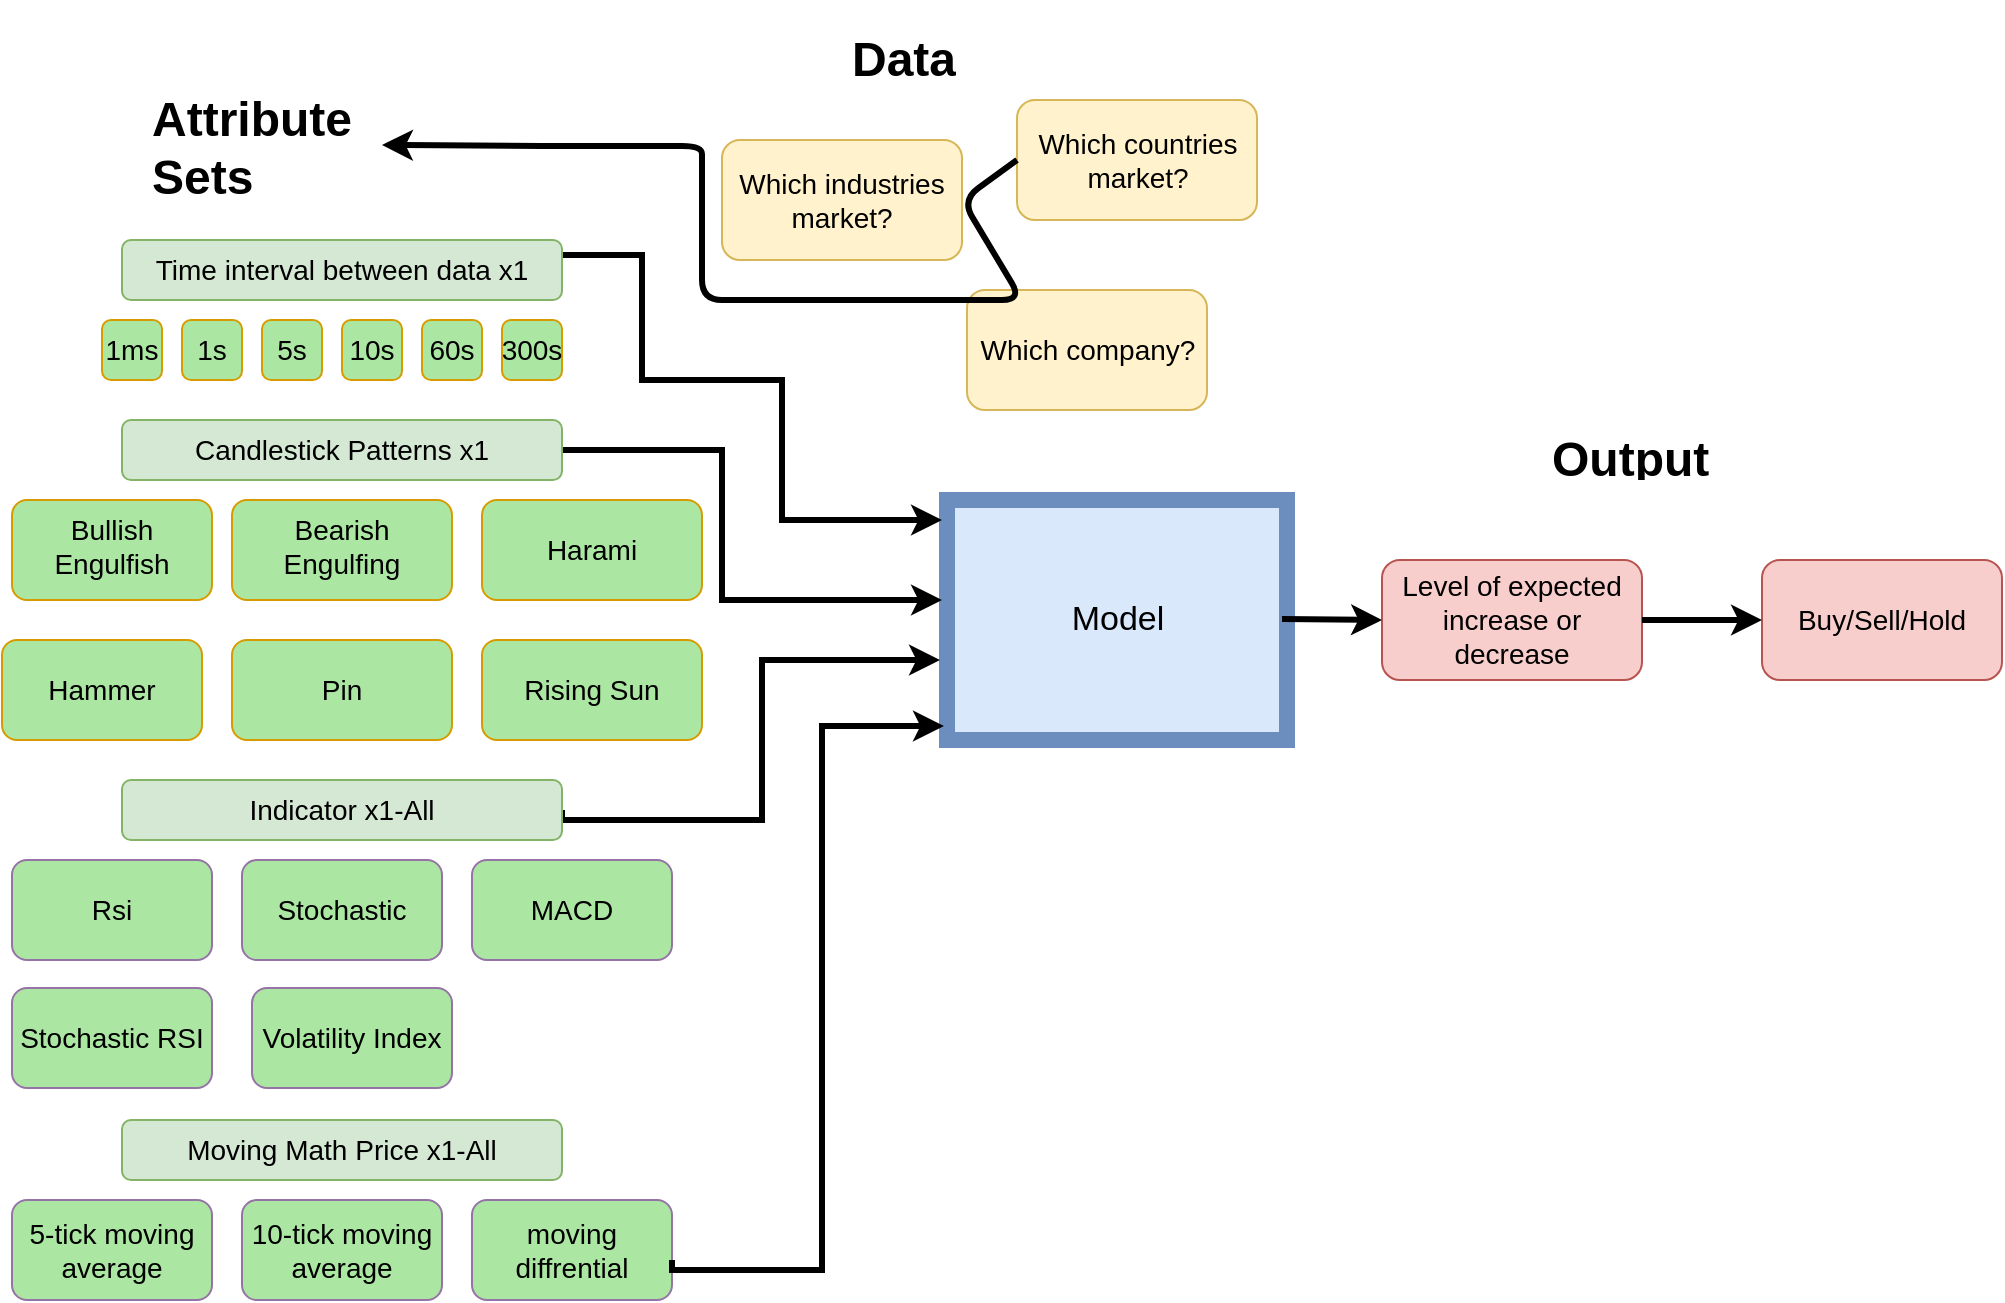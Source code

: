 <mxfile version="12.9.9" type="device"><diagram id="ENgEgf6jvErZ9fckv5TO" name="Page-1"><mxGraphModel dx="2249" dy="794" grid="1" gridSize="10" guides="1" tooltips="1" connect="1" arrows="1" fold="1" page="1" pageScale="1" pageWidth="827" pageHeight="1169" math="0" shadow="0"><root><mxCell id="0"/><mxCell id="1" parent="0"/><mxCell id="BSHSc1zeV63ND--Ax8kW-1" value="&lt;font style=&quot;font-size: 17px&quot;&gt;Model&lt;/font&gt;" style="rounded=0;whiteSpace=wrap;html=1;fillColor=#dae8fc;strokeColor=#6c8ebf;strokeWidth=8;" parent="1" vertex="1"><mxGeometry x="282.5" y="280" width="170" height="120" as="geometry"/></mxCell><mxCell id="BSHSc1zeV63ND--Ax8kW-3" value="&lt;font style=&quot;font-size: 14px&quot;&gt;Level of expected increase or decrease&lt;/font&gt;" style="rounded=1;whiteSpace=wrap;html=1;fillColor=#f8cecc;strokeColor=#b85450;" parent="1" vertex="1"><mxGeometry x="500" y="310" width="130" height="60" as="geometry"/></mxCell><mxCell id="BSHSc1zeV63ND--Ax8kW-4" value="&lt;font style=&quot;font-size: 14px&quot;&gt;Buy/Sell/Hold&lt;/font&gt;" style="rounded=1;whiteSpace=wrap;html=1;fillColor=#f8cecc;strokeColor=#b85450;" parent="1" vertex="1"><mxGeometry x="690" y="310" width="120" height="60" as="geometry"/></mxCell><mxCell id="BSHSc1zeV63ND--Ax8kW-10" value="&lt;h1&gt;Output&lt;/h1&gt;" style="text;html=1;strokeColor=none;fillColor=none;spacing=5;spacingTop=-20;whiteSpace=wrap;overflow=hidden;rounded=0;" parent="1" vertex="1"><mxGeometry x="580" y="240" width="115" height="30" as="geometry"/></mxCell><mxCell id="BSHSc1zeV63ND--Ax8kW-11" value="&lt;h1&gt;Data&lt;/h1&gt;" style="text;html=1;strokeColor=none;fillColor=none;spacing=5;spacingTop=-20;whiteSpace=wrap;overflow=hidden;rounded=0;" parent="1" vertex="1"><mxGeometry x="230" y="40" width="115" height="30" as="geometry"/></mxCell><mxCell id="BSHSc1zeV63ND--Ax8kW-14" value="&lt;font style=&quot;font-size: 14px&quot;&gt;Which countries market?&lt;/font&gt;" style="rounded=1;whiteSpace=wrap;html=1;fillColor=#fff2cc;strokeColor=#d6b656;" parent="1" vertex="1"><mxGeometry x="317.5" y="80" width="120" height="60" as="geometry"/></mxCell><mxCell id="BSHSc1zeV63ND--Ax8kW-15" value="&lt;font style=&quot;font-size: 14px&quot;&gt;Which industries market?&lt;/font&gt;" style="rounded=1;whiteSpace=wrap;html=1;fillColor=#fff2cc;strokeColor=#d6b656;" parent="1" vertex="1"><mxGeometry x="170" y="100" width="120" height="60" as="geometry"/></mxCell><mxCell id="BSHSc1zeV63ND--Ax8kW-16" value="&lt;font style=&quot;font-size: 14px&quot;&gt;Which company?&lt;/font&gt;" style="rounded=1;whiteSpace=wrap;html=1;fillColor=#fff2cc;strokeColor=#d6b656;" parent="1" vertex="1"><mxGeometry x="292.5" y="175" width="120" height="60" as="geometry"/></mxCell><mxCell id="BSHSc1zeV63ND--Ax8kW-17" value="" style="endArrow=classic;html=1;strokeWidth=3;exitX=0;exitY=0.5;exitDx=0;exitDy=0;entryX=1;entryY=0.5;entryDx=0;entryDy=0;" parent="1" target="BSHSc1zeV63ND--Ax8kW-19" edge="1" source="BSHSc1zeV63ND--Ax8kW-14"><mxGeometry width="50" height="50" relative="1" as="geometry"><mxPoint x="375" y="120" as="sourcePoint"/><mxPoint x="-10" y="120" as="targetPoint"/><Array as="points"><mxPoint x="290" y="130"/><mxPoint x="320" y="180"/><mxPoint x="260" y="180"/><mxPoint x="160" y="180"/><mxPoint x="160" y="119"/><mxPoint x="160" y="103"/><mxPoint x="90" y="103"/></Array></mxGeometry></mxCell><mxCell id="BSHSc1zeV63ND--Ax8kW-19" value="&lt;h1&gt;Attribute Sets&lt;/h1&gt;" style="text;html=1;strokeColor=none;fillColor=none;spacing=5;spacingTop=-20;whiteSpace=wrap;overflow=hidden;rounded=0;" parent="1" vertex="1"><mxGeometry x="-120" y="70" width="120" height="65" as="geometry"/></mxCell><mxCell id="BSHSc1zeV63ND--Ax8kW-31" value="" style="edgeStyle=orthogonalEdgeStyle;rounded=0;orthogonalLoop=1;jettySize=auto;html=1;strokeWidth=3;exitX=1;exitY=0.25;exitDx=0;exitDy=0;" parent="1" source="BSHSc1zeV63ND--Ax8kW-20" edge="1"><mxGeometry relative="1" as="geometry"><mxPoint x="70" y="215" as="sourcePoint"/><mxPoint x="280" y="290" as="targetPoint"/><Array as="points"><mxPoint x="130" y="158"/><mxPoint x="130" y="220"/><mxPoint x="200" y="220"/><mxPoint x="200" y="290"/></Array></mxGeometry></mxCell><mxCell id="BSHSc1zeV63ND--Ax8kW-20" value="&lt;font style=&quot;font-size: 14px&quot;&gt;Time interval between data x1&lt;/font&gt;" style="rounded=1;whiteSpace=wrap;html=1;fillColor=#d5e8d4;strokeColor=#82b366;" parent="1" vertex="1"><mxGeometry x="-130" y="150" width="220" height="30" as="geometry"/></mxCell><mxCell id="BSHSc1zeV63ND--Ax8kW-21" value="&lt;font style=&quot;font-size: 14px&quot;&gt;1ms&lt;/font&gt;" style="rounded=1;whiteSpace=wrap;html=1;fillColor=#ABE7A2;strokeColor=#d79b00;" parent="1" vertex="1"><mxGeometry x="-140" y="190" width="30" height="30" as="geometry"/></mxCell><mxCell id="BSHSc1zeV63ND--Ax8kW-22" value="&lt;font style=&quot;font-size: 14px&quot;&gt;1s&lt;/font&gt;&lt;span style=&quot;color: rgba(0 , 0 , 0 , 0) ; font-family: monospace ; font-size: 0px ; white-space: nowrap&quot;&gt;%3CmxGraphModel%3E%3Croot%3E%3CmxCell%20id%3D%220%22%2F%3E%3CmxCell%20id%3D%221%22%20parent%3D%220%22%2F%3E%3CmxCell%20id%3D%222%22%20value%3D%22%26lt%3Bfont%20style%3D%26quot%3Bfont-size%3A%2014px%26quot%3B%26gt%3B1ms%26lt%3B%2Ffont%26gt%3B%22%20style%3D%22rounded%3D1%3BwhiteSpace%3Dwrap%3Bhtml%3D1%3BfillColor%3D%23ADFFCB%3BstrokeColor%3D%23d79b00%3B%22%20vertex%3D%221%22%20parent%3D%221%22%3E%3CmxGeometry%20x%3D%22-150%22%20y%3D%22240%22%20width%3D%2230%22%20height%3D%2230%22%20as%3D%22geometry%22%2F%3E%3C%2FmxCell%3E%3C%2Froot%3E%3C%2FmxGraphModel%3E&lt;/span&gt;" style="rounded=1;whiteSpace=wrap;html=1;fillColor=#ABE7A2;strokeColor=#d79b00;" parent="1" vertex="1"><mxGeometry x="-100" y="190" width="30" height="30" as="geometry"/></mxCell><mxCell id="BSHSc1zeV63ND--Ax8kW-23" value="&lt;span style=&quot;font-size: 14px&quot;&gt;5s&lt;/span&gt;" style="rounded=1;whiteSpace=wrap;html=1;fillColor=#ABE7A2;strokeColor=#d79b00;" parent="1" vertex="1"><mxGeometry x="-60" y="190" width="30" height="30" as="geometry"/></mxCell><mxCell id="BSHSc1zeV63ND--Ax8kW-24" value="&lt;span style=&quot;font-size: 14px&quot;&gt;10s&lt;/span&gt;" style="rounded=1;whiteSpace=wrap;html=1;fillColor=#ABE7A2;strokeColor=#d79b00;" parent="1" vertex="1"><mxGeometry x="-20" y="190" width="30" height="30" as="geometry"/></mxCell><mxCell id="BSHSc1zeV63ND--Ax8kW-25" value="&lt;span style=&quot;font-size: 14px&quot;&gt;60s&lt;/span&gt;" style="rounded=1;whiteSpace=wrap;html=1;fillColor=#ABE7A2;strokeColor=#d79b00;" parent="1" vertex="1"><mxGeometry x="20" y="190" width="30" height="30" as="geometry"/></mxCell><mxCell id="BSHSc1zeV63ND--Ax8kW-26" value="&lt;span style=&quot;font-size: 14px&quot;&gt;300s&lt;/span&gt;" style="rounded=1;whiteSpace=wrap;html=1;fillColor=#ABE7A2;strokeColor=#d79b00;" parent="1" vertex="1"><mxGeometry x="60" y="190" width="30" height="30" as="geometry"/></mxCell><mxCell id="BSHSc1zeV63ND--Ax8kW-40" value="" style="edgeStyle=orthogonalEdgeStyle;rounded=0;orthogonalLoop=1;jettySize=auto;html=1;strokeWidth=3;" parent="1" source="BSHSc1zeV63ND--Ax8kW-27" edge="1"><mxGeometry relative="1" as="geometry"><mxPoint x="280" y="330" as="targetPoint"/><Array as="points"><mxPoint x="170" y="255"/><mxPoint x="170" y="330"/></Array></mxGeometry></mxCell><mxCell id="BSHSc1zeV63ND--Ax8kW-27" value="&lt;font style=&quot;font-size: 14px&quot;&gt;Candlestick Patterns x1&lt;/font&gt;" style="rounded=1;whiteSpace=wrap;html=1;fillColor=#d5e8d4;strokeColor=#82b366;" parent="1" vertex="1"><mxGeometry x="-130" y="240" width="220" height="30" as="geometry"/></mxCell><mxCell id="BSHSc1zeV63ND--Ax8kW-32" value="&lt;font style=&quot;font-size: 14px&quot;&gt;Bullish Engulfish&lt;br&gt;&lt;br&gt;&lt;/font&gt;" style="rounded=1;whiteSpace=wrap;html=1;fillColor=#ABE7A2;strokeColor=#d79b00;verticalAlign=top;" parent="1" vertex="1"><mxGeometry x="-185" y="280" width="100" height="50" as="geometry"/></mxCell><mxCell id="BSHSc1zeV63ND--Ax8kW-33" value="&lt;font style=&quot;font-size: 14px&quot;&gt;Bearish Engulfing&lt;br&gt;&lt;br&gt;&lt;/font&gt;" style="rounded=1;whiteSpace=wrap;html=1;fillColor=#ABE7A2;strokeColor=#d79b00;verticalAlign=top;" parent="1" vertex="1"><mxGeometry x="-75" y="280" width="110" height="50" as="geometry"/></mxCell><mxCell id="BSHSc1zeV63ND--Ax8kW-35" value="&lt;font style=&quot;font-size: 14px&quot;&gt;Harami&lt;br&gt;&lt;/font&gt;" style="rounded=1;whiteSpace=wrap;html=1;fillColor=#ABE7A2;strokeColor=#d79b00;verticalAlign=middle;" parent="1" vertex="1"><mxGeometry x="50" y="280" width="110" height="50" as="geometry"/></mxCell><mxCell id="BSHSc1zeV63ND--Ax8kW-36" value="&lt;font style=&quot;font-size: 14px&quot;&gt;Hammer&lt;br&gt;&lt;/font&gt;" style="rounded=1;whiteSpace=wrap;html=1;fillColor=#ABE7A2;strokeColor=#d79b00;verticalAlign=middle;" parent="1" vertex="1"><mxGeometry x="-190" y="350" width="100" height="50" as="geometry"/></mxCell><mxCell id="BSHSc1zeV63ND--Ax8kW-37" value="&lt;font style=&quot;font-size: 14px&quot;&gt;Pin&lt;br&gt;&lt;/font&gt;" style="rounded=1;whiteSpace=wrap;html=1;fillColor=#ABE7A2;strokeColor=#d79b00;verticalAlign=middle;" parent="1" vertex="1"><mxGeometry x="-75" y="350" width="110" height="50" as="geometry"/></mxCell><mxCell id="BSHSc1zeV63ND--Ax8kW-38" value="&lt;font style=&quot;font-size: 14px&quot;&gt;Rising Sun&lt;br&gt;&lt;/font&gt;" style="rounded=1;whiteSpace=wrap;html=1;fillColor=#ABE7A2;strokeColor=#d79b00;verticalAlign=middle;" parent="1" vertex="1"><mxGeometry x="50" y="350" width="110" height="50" as="geometry"/></mxCell><mxCell id="BSHSc1zeV63ND--Ax8kW-52" value="" style="edgeStyle=orthogonalEdgeStyle;rounded=0;orthogonalLoop=1;jettySize=auto;html=1;strokeWidth=3;exitX=1;exitY=0.5;exitDx=0;exitDy=0;" parent="1" source="BSHSc1zeV63ND--Ax8kW-42" edge="1"><mxGeometry relative="1" as="geometry"><mxPoint x="110" y="440" as="sourcePoint"/><mxPoint x="279" y="360" as="targetPoint"/><Array as="points"><mxPoint x="90" y="440"/><mxPoint x="190" y="440"/><mxPoint x="190" y="360"/></Array></mxGeometry></mxCell><mxCell id="BSHSc1zeV63ND--Ax8kW-42" value="&lt;font style=&quot;font-size: 14px&quot;&gt;Indicator x1-All&lt;/font&gt;" style="rounded=1;whiteSpace=wrap;html=1;fillColor=#d5e8d4;strokeColor=#82b366;" parent="1" vertex="1"><mxGeometry x="-130" y="420" width="220" height="30" as="geometry"/></mxCell><mxCell id="BSHSc1zeV63ND--Ax8kW-43" value="&lt;font style=&quot;font-size: 14px&quot;&gt;Rsi&lt;br&gt;&lt;/font&gt;" style="rounded=1;whiteSpace=wrap;html=1;fillColor=#ABE7A2;strokeColor=#9673a6;verticalAlign=middle;gradientColor=none;" parent="1" vertex="1"><mxGeometry x="-185" y="460" width="100" height="50" as="geometry"/></mxCell><mxCell id="BSHSc1zeV63ND--Ax8kW-44" value="&lt;font style=&quot;font-size: 14px&quot;&gt;Stochastic&lt;br&gt;&lt;/font&gt;" style="rounded=1;whiteSpace=wrap;html=1;fillColor=#ABE7A2;strokeColor=#9673a6;verticalAlign=middle;gradientColor=none;" parent="1" vertex="1"><mxGeometry x="-70" y="460" width="100" height="50" as="geometry"/></mxCell><mxCell id="BSHSc1zeV63ND--Ax8kW-47" value="&lt;font style=&quot;font-size: 14px&quot;&gt;MACD&lt;br&gt;&lt;/font&gt;" style="rounded=1;whiteSpace=wrap;html=1;fillColor=#ABE7A2;strokeColor=#9673a6;verticalAlign=middle;gradientColor=none;" parent="1" vertex="1"><mxGeometry x="45" y="460" width="100" height="50" as="geometry"/></mxCell><mxCell id="BSHSc1zeV63ND--Ax8kW-49" value="&lt;font style=&quot;font-size: 14px&quot;&gt;Stochastic RSI&lt;br&gt;&lt;/font&gt;" style="rounded=1;whiteSpace=wrap;html=1;fillColor=#ABE7A2;strokeColor=#9673a6;verticalAlign=middle;gradientColor=none;" parent="1" vertex="1"><mxGeometry x="-185" y="524" width="100" height="50" as="geometry"/></mxCell><mxCell id="BSHSc1zeV63ND--Ax8kW-50" value="&lt;font style=&quot;font-size: 14px&quot;&gt;Volatility Index&lt;br&gt;&lt;/font&gt;" style="rounded=1;whiteSpace=wrap;html=1;fillColor=#ABE7A2;strokeColor=#9673a6;verticalAlign=middle;gradientColor=none;" parent="1" vertex="1"><mxGeometry x="-65" y="524" width="100" height="50" as="geometry"/></mxCell><mxCell id="8mE1Njddw2GrorkEnpRL-3" value="" style="edgeStyle=orthogonalEdgeStyle;rounded=0;orthogonalLoop=1;jettySize=auto;html=1;strokeWidth=3;entryX=0;entryY=0.5;entryDx=0;entryDy=0;" edge="1" parent="1" target="BSHSc1zeV63ND--Ax8kW-3"><mxGeometry relative="1" as="geometry"><mxPoint x="525" y="340" as="targetPoint"/><Array as="points"/><mxPoint x="450" y="339.5" as="sourcePoint"/></mxGeometry></mxCell><mxCell id="8mE1Njddw2GrorkEnpRL-5" value="" style="edgeStyle=orthogonalEdgeStyle;rounded=0;orthogonalLoop=1;jettySize=auto;html=1;strokeWidth=3;exitX=1;exitY=0.5;exitDx=0;exitDy=0;" edge="1" parent="1" source="BSHSc1zeV63ND--Ax8kW-3"><mxGeometry relative="1" as="geometry"><mxPoint x="690" y="340" as="targetPoint"/><Array as="points"/><mxPoint x="640" y="339.5" as="sourcePoint"/></mxGeometry></mxCell><mxCell id="8mE1Njddw2GrorkEnpRL-7" value="&lt;font style=&quot;font-size: 14px&quot;&gt;Moving Math Price x1-All&lt;/font&gt;" style="rounded=1;whiteSpace=wrap;html=1;fillColor=#d5e8d4;strokeColor=#82b366;" vertex="1" parent="1"><mxGeometry x="-130" y="590" width="220" height="30" as="geometry"/></mxCell><mxCell id="8mE1Njddw2GrorkEnpRL-8" value="&lt;font style=&quot;font-size: 14px&quot;&gt;5-tick moving average&lt;br&gt;&lt;/font&gt;" style="rounded=1;whiteSpace=wrap;html=1;fillColor=#ABE7A2;strokeColor=#9673a6;verticalAlign=middle;gradientColor=none;" vertex="1" parent="1"><mxGeometry x="-185" y="630" width="100" height="50" as="geometry"/></mxCell><mxCell id="8mE1Njddw2GrorkEnpRL-9" value="&lt;font style=&quot;font-size: 14px&quot;&gt;10-tick moving average&lt;br&gt;&lt;/font&gt;" style="rounded=1;whiteSpace=wrap;html=1;fillColor=#ABE7A2;strokeColor=#9673a6;verticalAlign=middle;gradientColor=none;" vertex="1" parent="1"><mxGeometry x="-70" y="630" width="100" height="50" as="geometry"/></mxCell><mxCell id="8mE1Njddw2GrorkEnpRL-10" value="&lt;font style=&quot;font-size: 14px&quot;&gt;moving diffrential&lt;br&gt;&lt;/font&gt;" style="rounded=1;whiteSpace=wrap;html=1;fillColor=#ABE7A2;strokeColor=#9673a6;verticalAlign=middle;gradientColor=none;" vertex="1" parent="1"><mxGeometry x="45" y="630" width="100" height="50" as="geometry"/></mxCell><mxCell id="8mE1Njddw2GrorkEnpRL-13" value="" style="edgeStyle=orthogonalEdgeStyle;rounded=0;orthogonalLoop=1;jettySize=auto;html=1;strokeWidth=3;exitX=1;exitY=0.5;exitDx=0;exitDy=0;entryX=-0.009;entryY=0.942;entryDx=0;entryDy=0;entryPerimeter=0;" edge="1" parent="1" target="BSHSc1zeV63ND--Ax8kW-1"><mxGeometry relative="1" as="geometry"><mxPoint x="145" y="660" as="sourcePoint"/><mxPoint x="280" y="585" as="targetPoint"/><Array as="points"><mxPoint x="145" y="665"/><mxPoint x="220" y="665"/><mxPoint x="220" y="393"/></Array></mxGeometry></mxCell></root></mxGraphModel></diagram></mxfile>